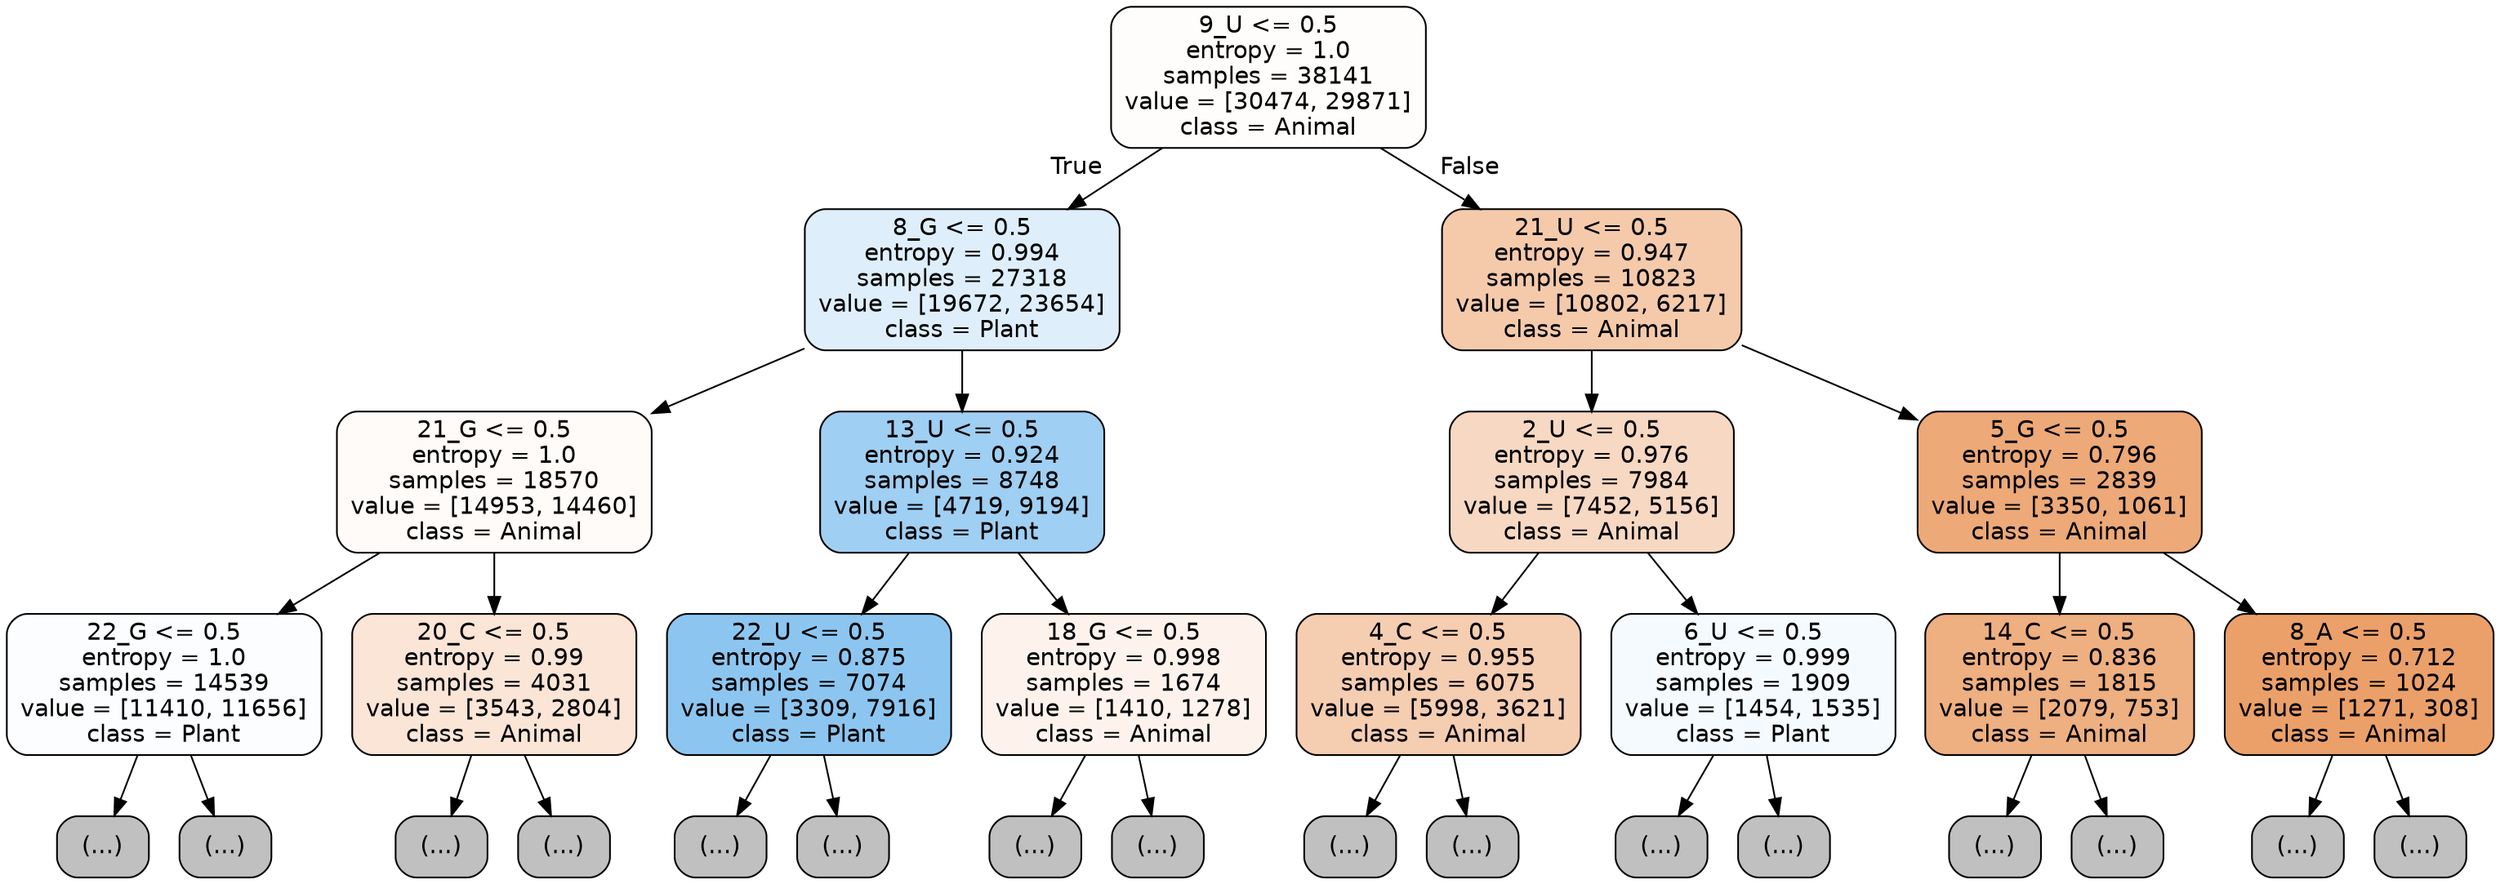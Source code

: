digraph Tree {
node [shape=box, style="filled, rounded", color="black", fontname="helvetica"] ;
edge [fontname="helvetica"] ;
0 [label="9_U <= 0.5\nentropy = 1.0\nsamples = 38141\nvalue = [30474, 29871]\nclass = Animal", fillcolor="#fefdfb"] ;
1 [label="8_G <= 0.5\nentropy = 0.994\nsamples = 27318\nvalue = [19672, 23654]\nclass = Plant", fillcolor="#deeffb"] ;
0 -> 1 [labeldistance=2.5, labelangle=45, headlabel="True"] ;
2 [label="21_G <= 0.5\nentropy = 1.0\nsamples = 18570\nvalue = [14953, 14460]\nclass = Animal", fillcolor="#fefbf8"] ;
1 -> 2 ;
3 [label="22_G <= 0.5\nentropy = 1.0\nsamples = 14539\nvalue = [11410, 11656]\nclass = Plant", fillcolor="#fbfdfe"] ;
2 -> 3 ;
4 [label="(...)", fillcolor="#C0C0C0"] ;
3 -> 4 ;
6223 [label="(...)", fillcolor="#C0C0C0"] ;
3 -> 6223 ;
6940 [label="20_C <= 0.5\nentropy = 0.99\nsamples = 4031\nvalue = [3543, 2804]\nclass = Animal", fillcolor="#fae5d6"] ;
2 -> 6940 ;
6941 [label="(...)", fillcolor="#C0C0C0"] ;
6940 -> 6941 ;
8620 [label="(...)", fillcolor="#C0C0C0"] ;
6940 -> 8620 ;
8931 [label="13_U <= 0.5\nentropy = 0.924\nsamples = 8748\nvalue = [4719, 9194]\nclass = Plant", fillcolor="#9fcff2"] ;
1 -> 8931 ;
8932 [label="22_U <= 0.5\nentropy = 0.875\nsamples = 7074\nvalue = [3309, 7916]\nclass = Plant", fillcolor="#8cc6f0"] ;
8931 -> 8932 ;
8933 [label="(...)", fillcolor="#C0C0C0"] ;
8932 -> 8933 ;
11004 [label="(...)", fillcolor="#C0C0C0"] ;
8932 -> 11004 ;
11233 [label="18_G <= 0.5\nentropy = 0.998\nsamples = 1674\nvalue = [1410, 1278]\nclass = Animal", fillcolor="#fdf3ec"] ;
8931 -> 11233 ;
11234 [label="(...)", fillcolor="#C0C0C0"] ;
11233 -> 11234 ;
11857 [label="(...)", fillcolor="#C0C0C0"] ;
11233 -> 11857 ;
12088 [label="21_U <= 0.5\nentropy = 0.947\nsamples = 10823\nvalue = [10802, 6217]\nclass = Animal", fillcolor="#f4caab"] ;
0 -> 12088 [labeldistance=2.5, labelangle=-45, headlabel="False"] ;
12089 [label="2_U <= 0.5\nentropy = 0.976\nsamples = 7984\nvalue = [7452, 5156]\nclass = Animal", fillcolor="#f7d8c2"] ;
12088 -> 12089 ;
12090 [label="4_C <= 0.5\nentropy = 0.955\nsamples = 6075\nvalue = [5998, 3621]\nclass = Animal", fillcolor="#f5cdb1"] ;
12089 -> 12090 ;
12091 [label="(...)", fillcolor="#C0C0C0"] ;
12090 -> 12091 ;
14210 [label="(...)", fillcolor="#C0C0C0"] ;
12090 -> 14210 ;
14839 [label="6_U <= 0.5\nentropy = 0.999\nsamples = 1909\nvalue = [1454, 1535]\nclass = Plant", fillcolor="#f5fafe"] ;
12089 -> 14839 ;
14840 [label="(...)", fillcolor="#C0C0C0"] ;
14839 -> 14840 ;
15537 [label="(...)", fillcolor="#C0C0C0"] ;
14839 -> 15537 ;
15764 [label="5_G <= 0.5\nentropy = 0.796\nsamples = 2839\nvalue = [3350, 1061]\nclass = Animal", fillcolor="#eda978"] ;
12088 -> 15764 ;
15765 [label="14_C <= 0.5\nentropy = 0.836\nsamples = 1815\nvalue = [2079, 753]\nclass = Animal", fillcolor="#eeaf81"] ;
15764 -> 15765 ;
15766 [label="(...)", fillcolor="#C0C0C0"] ;
15765 -> 15766 ;
16359 [label="(...)", fillcolor="#C0C0C0"] ;
15765 -> 16359 ;
16554 [label="8_A <= 0.5\nentropy = 0.712\nsamples = 1024\nvalue = [1271, 308]\nclass = Animal", fillcolor="#eba069"] ;
15764 -> 16554 ;
16555 [label="(...)", fillcolor="#C0C0C0"] ;
16554 -> 16555 ;
16804 [label="(...)", fillcolor="#C0C0C0"] ;
16554 -> 16804 ;
}